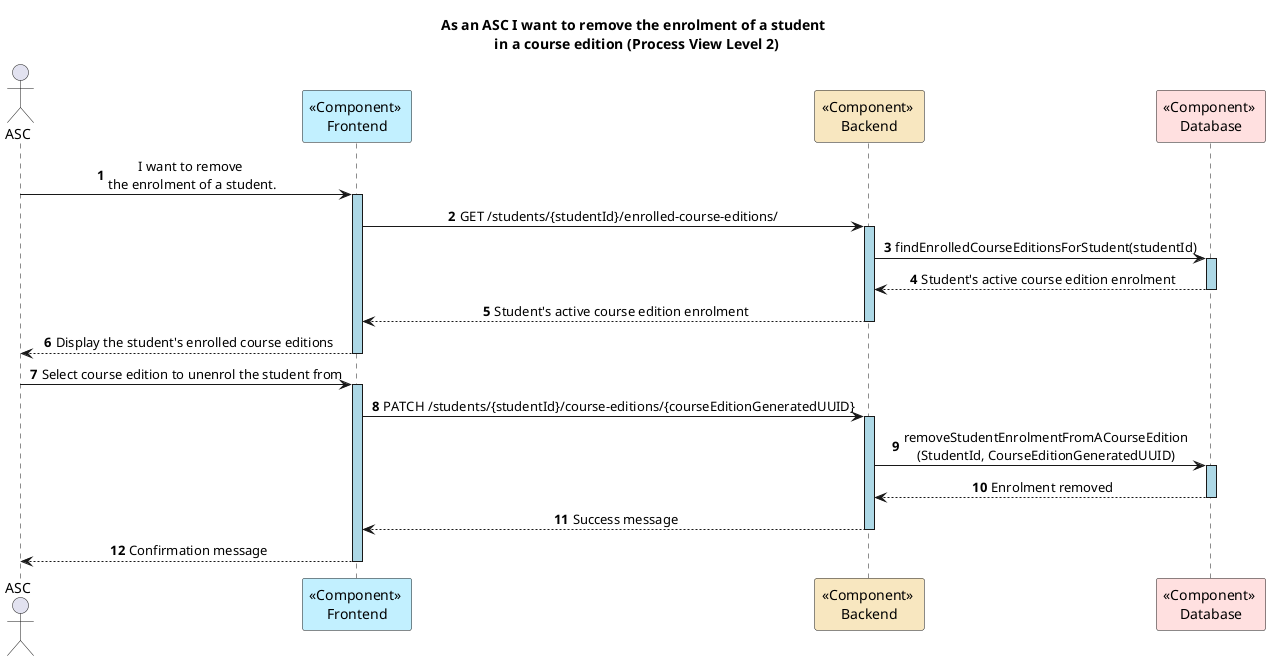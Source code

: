 @startuml
autonumber
title As an ASC I want to remove the enrolment of a student \n in a course edition (Process View Level 2)
skinparam sequenceLifeLineBackgroundColor lightblue
skinparam sequenceMessageAlign center

actor ASC
participant "<<Component>> \nFrontend" as FE #application
participant "<<Component>> \nBackend" as BE #strategy
participant "<<Component>> \nDatabase" as DB #implementation

ASC -> FE : I want to remove \nthe enrolment of a student.
activate FE
FE -> BE : GET /students/{studentId}/enrolled-course-editions/
activate BE
BE -> DB : findEnrolledCourseEditionsForStudent(studentId)
activate DB
DB --> BE : Student's active course edition enrolment
deactivate DB
BE --> FE : Student's active course edition enrolment
deactivate BE
FE --> ASC : Display the student's enrolled course editions
deactivate FE

ASC -> FE : Select course edition to unenrol the student from
activate FE
FE -> BE : PATCH /students/{studentId}/course-editions/{courseEditionGeneratedUUID}
activate BE
BE -> DB : removeStudentEnrolmentFromACourseEdition\n(StudentId, CourseEditionGeneratedUUID)
activate DB
DB --> BE : Enrolment removed
deactivate DB
BE --> FE : Success message
deactivate BE
FE --> ASC : Confirmation message
deactivate FE

@enduml
